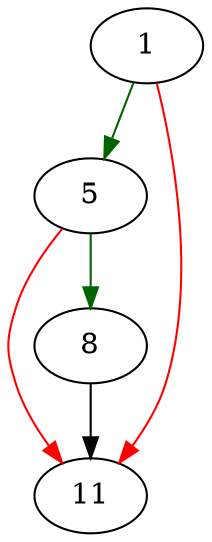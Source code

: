 strict digraph "isFatalError" {
	// Node definitions.
	1 [entry=true];
	5;
	11;
	8;

	// Edge definitions.
	1 -> 5 [
		color=darkgreen
		cond=true
	];
	1 -> 11 [
		color=red
		cond=false
	];
	5 -> 11 [
		color=red
		cond=false
	];
	5 -> 8 [
		color=darkgreen
		cond=true
	];
	8 -> 11;
}